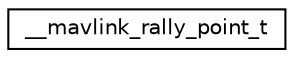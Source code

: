 digraph "Graphical Class Hierarchy"
{
 // INTERACTIVE_SVG=YES
  edge [fontname="Helvetica",fontsize="10",labelfontname="Helvetica",labelfontsize="10"];
  node [fontname="Helvetica",fontsize="10",shape=record];
  rankdir="LR";
  Node1 [label="__mavlink_rally_point_t",height=0.2,width=0.4,color="black", fillcolor="white", style="filled",URL="$struct____mavlink__rally__point__t.html"];
}
